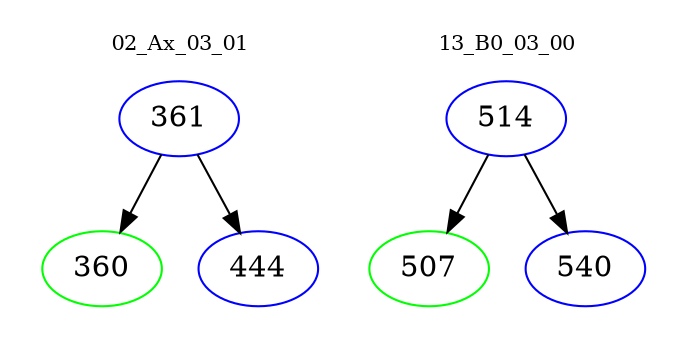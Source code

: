 digraph{
subgraph cluster_0 {
color = white
label = "02_Ax_03_01";
fontsize=10;
T0_361 [label="361", color="blue"]
T0_361 -> T0_360 [color="black"]
T0_360 [label="360", color="green"]
T0_361 -> T0_444 [color="black"]
T0_444 [label="444", color="blue"]
}
subgraph cluster_1 {
color = white
label = "13_B0_03_00";
fontsize=10;
T1_514 [label="514", color="blue"]
T1_514 -> T1_507 [color="black"]
T1_507 [label="507", color="green"]
T1_514 -> T1_540 [color="black"]
T1_540 [label="540", color="blue"]
}
}
